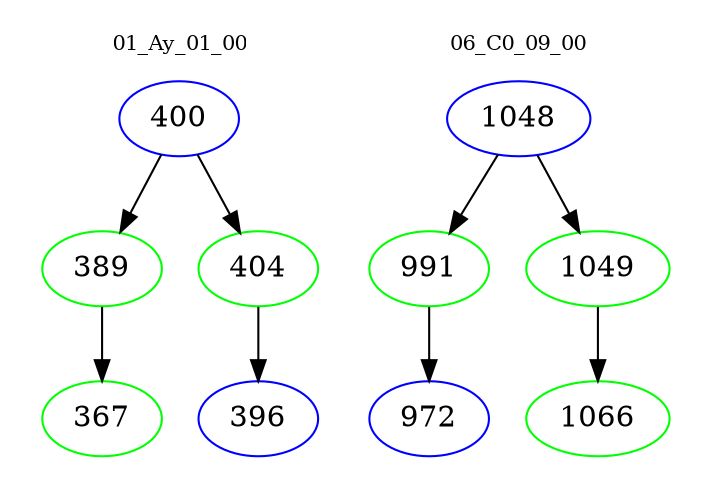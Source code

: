 digraph{
subgraph cluster_0 {
color = white
label = "01_Ay_01_00";
fontsize=10;
T0_400 [label="400", color="blue"]
T0_400 -> T0_389 [color="black"]
T0_389 [label="389", color="green"]
T0_389 -> T0_367 [color="black"]
T0_367 [label="367", color="green"]
T0_400 -> T0_404 [color="black"]
T0_404 [label="404", color="green"]
T0_404 -> T0_396 [color="black"]
T0_396 [label="396", color="blue"]
}
subgraph cluster_1 {
color = white
label = "06_C0_09_00";
fontsize=10;
T1_1048 [label="1048", color="blue"]
T1_1048 -> T1_991 [color="black"]
T1_991 [label="991", color="green"]
T1_991 -> T1_972 [color="black"]
T1_972 [label="972", color="blue"]
T1_1048 -> T1_1049 [color="black"]
T1_1049 [label="1049", color="green"]
T1_1049 -> T1_1066 [color="black"]
T1_1066 [label="1066", color="green"]
}
}
